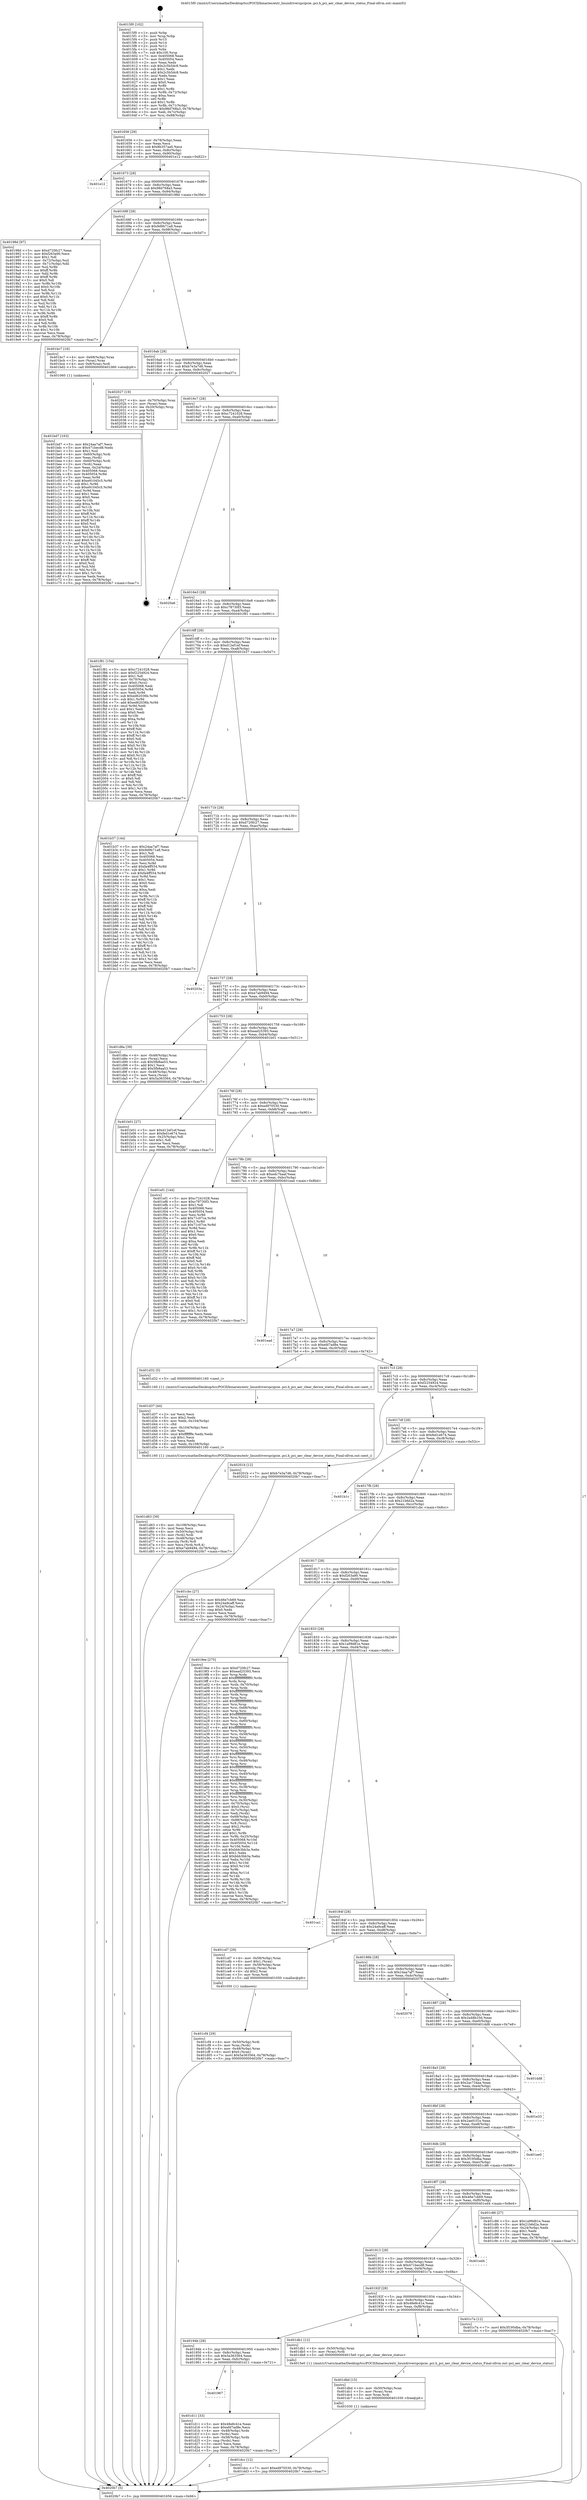 digraph "0x4015f0" {
  label = "0x4015f0 (/mnt/c/Users/mathe/Desktop/tcc/POCII/binaries/extr_linuxdriverspcipcie..pci.h_pci_aer_clear_device_status_Final-ollvm.out::main(0))"
  labelloc = "t"
  node[shape=record]

  Entry [label="",width=0.3,height=0.3,shape=circle,fillcolor=black,style=filled]
  "0x401656" [label="{
     0x401656 [29]\l
     | [instrs]\l
     &nbsp;&nbsp;0x401656 \<+3\>: mov -0x78(%rbp),%eax\l
     &nbsp;&nbsp;0x401659 \<+2\>: mov %eax,%ecx\l
     &nbsp;&nbsp;0x40165b \<+6\>: sub $0x8b357aa0,%ecx\l
     &nbsp;&nbsp;0x401661 \<+6\>: mov %eax,-0x8c(%rbp)\l
     &nbsp;&nbsp;0x401667 \<+6\>: mov %ecx,-0x90(%rbp)\l
     &nbsp;&nbsp;0x40166d \<+6\>: je 0000000000401e12 \<main+0x822\>\l
  }"]
  "0x401e12" [label="{
     0x401e12\l
  }", style=dashed]
  "0x401673" [label="{
     0x401673 [28]\l
     | [instrs]\l
     &nbsp;&nbsp;0x401673 \<+5\>: jmp 0000000000401678 \<main+0x88\>\l
     &nbsp;&nbsp;0x401678 \<+6\>: mov -0x8c(%rbp),%eax\l
     &nbsp;&nbsp;0x40167e \<+5\>: sub $0x98d768a3,%eax\l
     &nbsp;&nbsp;0x401683 \<+6\>: mov %eax,-0x94(%rbp)\l
     &nbsp;&nbsp;0x401689 \<+6\>: je 000000000040198d \<main+0x39d\>\l
  }"]
  Exit [label="",width=0.3,height=0.3,shape=circle,fillcolor=black,style=filled,peripheries=2]
  "0x40198d" [label="{
     0x40198d [97]\l
     | [instrs]\l
     &nbsp;&nbsp;0x40198d \<+5\>: mov $0xd720fc27,%eax\l
     &nbsp;&nbsp;0x401992 \<+5\>: mov $0xf263a90,%ecx\l
     &nbsp;&nbsp;0x401997 \<+2\>: mov $0x1,%dl\l
     &nbsp;&nbsp;0x401999 \<+4\>: mov -0x72(%rbp),%sil\l
     &nbsp;&nbsp;0x40199d \<+4\>: mov -0x71(%rbp),%dil\l
     &nbsp;&nbsp;0x4019a1 \<+3\>: mov %sil,%r8b\l
     &nbsp;&nbsp;0x4019a4 \<+4\>: xor $0xff,%r8b\l
     &nbsp;&nbsp;0x4019a8 \<+3\>: mov %dil,%r9b\l
     &nbsp;&nbsp;0x4019ab \<+4\>: xor $0xff,%r9b\l
     &nbsp;&nbsp;0x4019af \<+3\>: xor $0x0,%dl\l
     &nbsp;&nbsp;0x4019b2 \<+3\>: mov %r8b,%r10b\l
     &nbsp;&nbsp;0x4019b5 \<+4\>: and $0x0,%r10b\l
     &nbsp;&nbsp;0x4019b9 \<+3\>: and %dl,%sil\l
     &nbsp;&nbsp;0x4019bc \<+3\>: mov %r9b,%r11b\l
     &nbsp;&nbsp;0x4019bf \<+4\>: and $0x0,%r11b\l
     &nbsp;&nbsp;0x4019c3 \<+3\>: and %dl,%dil\l
     &nbsp;&nbsp;0x4019c6 \<+3\>: or %sil,%r10b\l
     &nbsp;&nbsp;0x4019c9 \<+3\>: or %dil,%r11b\l
     &nbsp;&nbsp;0x4019cc \<+3\>: xor %r11b,%r10b\l
     &nbsp;&nbsp;0x4019cf \<+3\>: or %r9b,%r8b\l
     &nbsp;&nbsp;0x4019d2 \<+4\>: xor $0xff,%r8b\l
     &nbsp;&nbsp;0x4019d6 \<+3\>: or $0x0,%dl\l
     &nbsp;&nbsp;0x4019d9 \<+3\>: and %dl,%r8b\l
     &nbsp;&nbsp;0x4019dc \<+3\>: or %r8b,%r10b\l
     &nbsp;&nbsp;0x4019df \<+4\>: test $0x1,%r10b\l
     &nbsp;&nbsp;0x4019e3 \<+3\>: cmovne %ecx,%eax\l
     &nbsp;&nbsp;0x4019e6 \<+3\>: mov %eax,-0x78(%rbp)\l
     &nbsp;&nbsp;0x4019e9 \<+5\>: jmp 00000000004020b7 \<main+0xac7\>\l
  }"]
  "0x40168f" [label="{
     0x40168f [28]\l
     | [instrs]\l
     &nbsp;&nbsp;0x40168f \<+5\>: jmp 0000000000401694 \<main+0xa4\>\l
     &nbsp;&nbsp;0x401694 \<+6\>: mov -0x8c(%rbp),%eax\l
     &nbsp;&nbsp;0x40169a \<+5\>: sub $0x9d9b71a8,%eax\l
     &nbsp;&nbsp;0x40169f \<+6\>: mov %eax,-0x98(%rbp)\l
     &nbsp;&nbsp;0x4016a5 \<+6\>: je 0000000000401bc7 \<main+0x5d7\>\l
  }"]
  "0x4020b7" [label="{
     0x4020b7 [5]\l
     | [instrs]\l
     &nbsp;&nbsp;0x4020b7 \<+5\>: jmp 0000000000401656 \<main+0x66\>\l
  }"]
  "0x4015f0" [label="{
     0x4015f0 [102]\l
     | [instrs]\l
     &nbsp;&nbsp;0x4015f0 \<+1\>: push %rbp\l
     &nbsp;&nbsp;0x4015f1 \<+3\>: mov %rsp,%rbp\l
     &nbsp;&nbsp;0x4015f4 \<+2\>: push %r15\l
     &nbsp;&nbsp;0x4015f6 \<+2\>: push %r14\l
     &nbsp;&nbsp;0x4015f8 \<+2\>: push %r12\l
     &nbsp;&nbsp;0x4015fa \<+1\>: push %rbx\l
     &nbsp;&nbsp;0x4015fb \<+7\>: sub $0x100,%rsp\l
     &nbsp;&nbsp;0x401602 \<+7\>: mov 0x405068,%eax\l
     &nbsp;&nbsp;0x401609 \<+7\>: mov 0x405054,%ecx\l
     &nbsp;&nbsp;0x401610 \<+2\>: mov %eax,%edx\l
     &nbsp;&nbsp;0x401612 \<+6\>: sub $0x2c5b5dc8,%edx\l
     &nbsp;&nbsp;0x401618 \<+3\>: sub $0x1,%edx\l
     &nbsp;&nbsp;0x40161b \<+6\>: add $0x2c5b5dc8,%edx\l
     &nbsp;&nbsp;0x401621 \<+3\>: imul %edx,%eax\l
     &nbsp;&nbsp;0x401624 \<+3\>: and $0x1,%eax\l
     &nbsp;&nbsp;0x401627 \<+3\>: cmp $0x0,%eax\l
     &nbsp;&nbsp;0x40162a \<+4\>: sete %r8b\l
     &nbsp;&nbsp;0x40162e \<+4\>: and $0x1,%r8b\l
     &nbsp;&nbsp;0x401632 \<+4\>: mov %r8b,-0x72(%rbp)\l
     &nbsp;&nbsp;0x401636 \<+3\>: cmp $0xa,%ecx\l
     &nbsp;&nbsp;0x401639 \<+4\>: setl %r8b\l
     &nbsp;&nbsp;0x40163d \<+4\>: and $0x1,%r8b\l
     &nbsp;&nbsp;0x401641 \<+4\>: mov %r8b,-0x71(%rbp)\l
     &nbsp;&nbsp;0x401645 \<+7\>: movl $0x98d768a3,-0x78(%rbp)\l
     &nbsp;&nbsp;0x40164c \<+3\>: mov %edi,-0x7c(%rbp)\l
     &nbsp;&nbsp;0x40164f \<+7\>: mov %rsi,-0x88(%rbp)\l
  }"]
  "0x401dcc" [label="{
     0x401dcc [12]\l
     | [instrs]\l
     &nbsp;&nbsp;0x401dcc \<+7\>: movl $0xed970530,-0x78(%rbp)\l
     &nbsp;&nbsp;0x401dd3 \<+5\>: jmp 00000000004020b7 \<main+0xac7\>\l
  }"]
  "0x401bc7" [label="{
     0x401bc7 [16]\l
     | [instrs]\l
     &nbsp;&nbsp;0x401bc7 \<+4\>: mov -0x68(%rbp),%rax\l
     &nbsp;&nbsp;0x401bcb \<+3\>: mov (%rax),%rax\l
     &nbsp;&nbsp;0x401bce \<+4\>: mov 0x8(%rax),%rdi\l
     &nbsp;&nbsp;0x401bd2 \<+5\>: call 0000000000401060 \<atoi@plt\>\l
     | [calls]\l
     &nbsp;&nbsp;0x401060 \{1\} (unknown)\l
  }"]
  "0x4016ab" [label="{
     0x4016ab [28]\l
     | [instrs]\l
     &nbsp;&nbsp;0x4016ab \<+5\>: jmp 00000000004016b0 \<main+0xc0\>\l
     &nbsp;&nbsp;0x4016b0 \<+6\>: mov -0x8c(%rbp),%eax\l
     &nbsp;&nbsp;0x4016b6 \<+5\>: sub $0xb7e3a7d6,%eax\l
     &nbsp;&nbsp;0x4016bb \<+6\>: mov %eax,-0x9c(%rbp)\l
     &nbsp;&nbsp;0x4016c1 \<+6\>: je 0000000000402027 \<main+0xa37\>\l
  }"]
  "0x401dbd" [label="{
     0x401dbd [15]\l
     | [instrs]\l
     &nbsp;&nbsp;0x401dbd \<+4\>: mov -0x50(%rbp),%rax\l
     &nbsp;&nbsp;0x401dc1 \<+3\>: mov (%rax),%rax\l
     &nbsp;&nbsp;0x401dc4 \<+3\>: mov %rax,%rdi\l
     &nbsp;&nbsp;0x401dc7 \<+5\>: call 0000000000401030 \<free@plt\>\l
     | [calls]\l
     &nbsp;&nbsp;0x401030 \{1\} (unknown)\l
  }"]
  "0x402027" [label="{
     0x402027 [19]\l
     | [instrs]\l
     &nbsp;&nbsp;0x402027 \<+4\>: mov -0x70(%rbp),%rax\l
     &nbsp;&nbsp;0x40202b \<+2\>: mov (%rax),%eax\l
     &nbsp;&nbsp;0x40202d \<+4\>: lea -0x20(%rbp),%rsp\l
     &nbsp;&nbsp;0x402031 \<+1\>: pop %rbx\l
     &nbsp;&nbsp;0x402032 \<+2\>: pop %r12\l
     &nbsp;&nbsp;0x402034 \<+2\>: pop %r14\l
     &nbsp;&nbsp;0x402036 \<+2\>: pop %r15\l
     &nbsp;&nbsp;0x402038 \<+1\>: pop %rbp\l
     &nbsp;&nbsp;0x402039 \<+1\>: ret\l
  }"]
  "0x4016c7" [label="{
     0x4016c7 [28]\l
     | [instrs]\l
     &nbsp;&nbsp;0x4016c7 \<+5\>: jmp 00000000004016cc \<main+0xdc\>\l
     &nbsp;&nbsp;0x4016cc \<+6\>: mov -0x8c(%rbp),%eax\l
     &nbsp;&nbsp;0x4016d2 \<+5\>: sub $0xc7241028,%eax\l
     &nbsp;&nbsp;0x4016d7 \<+6\>: mov %eax,-0xa0(%rbp)\l
     &nbsp;&nbsp;0x4016dd \<+6\>: je 00000000004020a6 \<main+0xab6\>\l
  }"]
  "0x401d63" [label="{
     0x401d63 [39]\l
     | [instrs]\l
     &nbsp;&nbsp;0x401d63 \<+6\>: mov -0x108(%rbp),%ecx\l
     &nbsp;&nbsp;0x401d69 \<+3\>: imul %eax,%ecx\l
     &nbsp;&nbsp;0x401d6c \<+4\>: mov -0x50(%rbp),%rdi\l
     &nbsp;&nbsp;0x401d70 \<+3\>: mov (%rdi),%rdi\l
     &nbsp;&nbsp;0x401d73 \<+4\>: mov -0x48(%rbp),%r8\l
     &nbsp;&nbsp;0x401d77 \<+3\>: movslq (%r8),%r8\l
     &nbsp;&nbsp;0x401d7a \<+4\>: mov %ecx,(%rdi,%r8,4)\l
     &nbsp;&nbsp;0x401d7e \<+7\>: movl $0xe7ab9494,-0x78(%rbp)\l
     &nbsp;&nbsp;0x401d85 \<+5\>: jmp 00000000004020b7 \<main+0xac7\>\l
  }"]
  "0x4020a6" [label="{
     0x4020a6\l
  }", style=dashed]
  "0x4016e3" [label="{
     0x4016e3 [28]\l
     | [instrs]\l
     &nbsp;&nbsp;0x4016e3 \<+5\>: jmp 00000000004016e8 \<main+0xf8\>\l
     &nbsp;&nbsp;0x4016e8 \<+6\>: mov -0x8c(%rbp),%eax\l
     &nbsp;&nbsp;0x4016ee \<+5\>: sub $0xc78730f3,%eax\l
     &nbsp;&nbsp;0x4016f3 \<+6\>: mov %eax,-0xa4(%rbp)\l
     &nbsp;&nbsp;0x4016f9 \<+6\>: je 0000000000401f81 \<main+0x991\>\l
  }"]
  "0x401d37" [label="{
     0x401d37 [44]\l
     | [instrs]\l
     &nbsp;&nbsp;0x401d37 \<+2\>: xor %ecx,%ecx\l
     &nbsp;&nbsp;0x401d39 \<+5\>: mov $0x2,%edx\l
     &nbsp;&nbsp;0x401d3e \<+6\>: mov %edx,-0x104(%rbp)\l
     &nbsp;&nbsp;0x401d44 \<+1\>: cltd\l
     &nbsp;&nbsp;0x401d45 \<+6\>: mov -0x104(%rbp),%esi\l
     &nbsp;&nbsp;0x401d4b \<+2\>: idiv %esi\l
     &nbsp;&nbsp;0x401d4d \<+6\>: imul $0xfffffffe,%edx,%edx\l
     &nbsp;&nbsp;0x401d53 \<+3\>: sub $0x1,%ecx\l
     &nbsp;&nbsp;0x401d56 \<+2\>: sub %ecx,%edx\l
     &nbsp;&nbsp;0x401d58 \<+6\>: mov %edx,-0x108(%rbp)\l
     &nbsp;&nbsp;0x401d5e \<+5\>: call 0000000000401160 \<next_i\>\l
     | [calls]\l
     &nbsp;&nbsp;0x401160 \{1\} (/mnt/c/Users/mathe/Desktop/tcc/POCII/binaries/extr_linuxdriverspcipcie..pci.h_pci_aer_clear_device_status_Final-ollvm.out::next_i)\l
  }"]
  "0x401f81" [label="{
     0x401f81 [154]\l
     | [instrs]\l
     &nbsp;&nbsp;0x401f81 \<+5\>: mov $0xc7241028,%eax\l
     &nbsp;&nbsp;0x401f86 \<+5\>: mov $0xf2254924,%ecx\l
     &nbsp;&nbsp;0x401f8b \<+2\>: mov $0x1,%dl\l
     &nbsp;&nbsp;0x401f8d \<+4\>: mov -0x70(%rbp),%rsi\l
     &nbsp;&nbsp;0x401f91 \<+6\>: movl $0x0,(%rsi)\l
     &nbsp;&nbsp;0x401f97 \<+7\>: mov 0x405068,%edi\l
     &nbsp;&nbsp;0x401f9e \<+8\>: mov 0x405054,%r8d\l
     &nbsp;&nbsp;0x401fa6 \<+3\>: mov %edi,%r9d\l
     &nbsp;&nbsp;0x401fa9 \<+7\>: sub $0xed62036b,%r9d\l
     &nbsp;&nbsp;0x401fb0 \<+4\>: sub $0x1,%r9d\l
     &nbsp;&nbsp;0x401fb4 \<+7\>: add $0xed62036b,%r9d\l
     &nbsp;&nbsp;0x401fbb \<+4\>: imul %r9d,%edi\l
     &nbsp;&nbsp;0x401fbf \<+3\>: and $0x1,%edi\l
     &nbsp;&nbsp;0x401fc2 \<+3\>: cmp $0x0,%edi\l
     &nbsp;&nbsp;0x401fc5 \<+4\>: sete %r10b\l
     &nbsp;&nbsp;0x401fc9 \<+4\>: cmp $0xa,%r8d\l
     &nbsp;&nbsp;0x401fcd \<+4\>: setl %r11b\l
     &nbsp;&nbsp;0x401fd1 \<+3\>: mov %r10b,%bl\l
     &nbsp;&nbsp;0x401fd4 \<+3\>: xor $0xff,%bl\l
     &nbsp;&nbsp;0x401fd7 \<+3\>: mov %r11b,%r14b\l
     &nbsp;&nbsp;0x401fda \<+4\>: xor $0xff,%r14b\l
     &nbsp;&nbsp;0x401fde \<+3\>: xor $0x0,%dl\l
     &nbsp;&nbsp;0x401fe1 \<+3\>: mov %bl,%r15b\l
     &nbsp;&nbsp;0x401fe4 \<+4\>: and $0x0,%r15b\l
     &nbsp;&nbsp;0x401fe8 \<+3\>: and %dl,%r10b\l
     &nbsp;&nbsp;0x401feb \<+3\>: mov %r14b,%r12b\l
     &nbsp;&nbsp;0x401fee \<+4\>: and $0x0,%r12b\l
     &nbsp;&nbsp;0x401ff2 \<+3\>: and %dl,%r11b\l
     &nbsp;&nbsp;0x401ff5 \<+3\>: or %r10b,%r15b\l
     &nbsp;&nbsp;0x401ff8 \<+3\>: or %r11b,%r12b\l
     &nbsp;&nbsp;0x401ffb \<+3\>: xor %r12b,%r15b\l
     &nbsp;&nbsp;0x401ffe \<+3\>: or %r14b,%bl\l
     &nbsp;&nbsp;0x402001 \<+3\>: xor $0xff,%bl\l
     &nbsp;&nbsp;0x402004 \<+3\>: or $0x0,%dl\l
     &nbsp;&nbsp;0x402007 \<+2\>: and %dl,%bl\l
     &nbsp;&nbsp;0x402009 \<+3\>: or %bl,%r15b\l
     &nbsp;&nbsp;0x40200c \<+4\>: test $0x1,%r15b\l
     &nbsp;&nbsp;0x402010 \<+3\>: cmovne %ecx,%eax\l
     &nbsp;&nbsp;0x402013 \<+3\>: mov %eax,-0x78(%rbp)\l
     &nbsp;&nbsp;0x402016 \<+5\>: jmp 00000000004020b7 \<main+0xac7\>\l
  }"]
  "0x4016ff" [label="{
     0x4016ff [28]\l
     | [instrs]\l
     &nbsp;&nbsp;0x4016ff \<+5\>: jmp 0000000000401704 \<main+0x114\>\l
     &nbsp;&nbsp;0x401704 \<+6\>: mov -0x8c(%rbp),%eax\l
     &nbsp;&nbsp;0x40170a \<+5\>: sub $0xd12ef1ef,%eax\l
     &nbsp;&nbsp;0x40170f \<+6\>: mov %eax,-0xa8(%rbp)\l
     &nbsp;&nbsp;0x401715 \<+6\>: je 0000000000401b37 \<main+0x547\>\l
  }"]
  "0x401967" [label="{
     0x401967\l
  }", style=dashed]
  "0x401b37" [label="{
     0x401b37 [144]\l
     | [instrs]\l
     &nbsp;&nbsp;0x401b37 \<+5\>: mov $0x24aa7af7,%eax\l
     &nbsp;&nbsp;0x401b3c \<+5\>: mov $0x9d9b71a8,%ecx\l
     &nbsp;&nbsp;0x401b41 \<+2\>: mov $0x1,%dl\l
     &nbsp;&nbsp;0x401b43 \<+7\>: mov 0x405068,%esi\l
     &nbsp;&nbsp;0x401b4a \<+7\>: mov 0x405054,%edi\l
     &nbsp;&nbsp;0x401b51 \<+3\>: mov %esi,%r8d\l
     &nbsp;&nbsp;0x401b54 \<+7\>: add $0xfa4ff554,%r8d\l
     &nbsp;&nbsp;0x401b5b \<+4\>: sub $0x1,%r8d\l
     &nbsp;&nbsp;0x401b5f \<+7\>: sub $0xfa4ff554,%r8d\l
     &nbsp;&nbsp;0x401b66 \<+4\>: imul %r8d,%esi\l
     &nbsp;&nbsp;0x401b6a \<+3\>: and $0x1,%esi\l
     &nbsp;&nbsp;0x401b6d \<+3\>: cmp $0x0,%esi\l
     &nbsp;&nbsp;0x401b70 \<+4\>: sete %r9b\l
     &nbsp;&nbsp;0x401b74 \<+3\>: cmp $0xa,%edi\l
     &nbsp;&nbsp;0x401b77 \<+4\>: setl %r10b\l
     &nbsp;&nbsp;0x401b7b \<+3\>: mov %r9b,%r11b\l
     &nbsp;&nbsp;0x401b7e \<+4\>: xor $0xff,%r11b\l
     &nbsp;&nbsp;0x401b82 \<+3\>: mov %r10b,%bl\l
     &nbsp;&nbsp;0x401b85 \<+3\>: xor $0xff,%bl\l
     &nbsp;&nbsp;0x401b88 \<+3\>: xor $0x0,%dl\l
     &nbsp;&nbsp;0x401b8b \<+3\>: mov %r11b,%r14b\l
     &nbsp;&nbsp;0x401b8e \<+4\>: and $0x0,%r14b\l
     &nbsp;&nbsp;0x401b92 \<+3\>: and %dl,%r9b\l
     &nbsp;&nbsp;0x401b95 \<+3\>: mov %bl,%r15b\l
     &nbsp;&nbsp;0x401b98 \<+4\>: and $0x0,%r15b\l
     &nbsp;&nbsp;0x401b9c \<+3\>: and %dl,%r10b\l
     &nbsp;&nbsp;0x401b9f \<+3\>: or %r9b,%r14b\l
     &nbsp;&nbsp;0x401ba2 \<+3\>: or %r10b,%r15b\l
     &nbsp;&nbsp;0x401ba5 \<+3\>: xor %r15b,%r14b\l
     &nbsp;&nbsp;0x401ba8 \<+3\>: or %bl,%r11b\l
     &nbsp;&nbsp;0x401bab \<+4\>: xor $0xff,%r11b\l
     &nbsp;&nbsp;0x401baf \<+3\>: or $0x0,%dl\l
     &nbsp;&nbsp;0x401bb2 \<+3\>: and %dl,%r11b\l
     &nbsp;&nbsp;0x401bb5 \<+3\>: or %r11b,%r14b\l
     &nbsp;&nbsp;0x401bb8 \<+4\>: test $0x1,%r14b\l
     &nbsp;&nbsp;0x401bbc \<+3\>: cmovne %ecx,%eax\l
     &nbsp;&nbsp;0x401bbf \<+3\>: mov %eax,-0x78(%rbp)\l
     &nbsp;&nbsp;0x401bc2 \<+5\>: jmp 00000000004020b7 \<main+0xac7\>\l
  }"]
  "0x40171b" [label="{
     0x40171b [28]\l
     | [instrs]\l
     &nbsp;&nbsp;0x40171b \<+5\>: jmp 0000000000401720 \<main+0x130\>\l
     &nbsp;&nbsp;0x401720 \<+6\>: mov -0x8c(%rbp),%eax\l
     &nbsp;&nbsp;0x401726 \<+5\>: sub $0xd720fc27,%eax\l
     &nbsp;&nbsp;0x40172b \<+6\>: mov %eax,-0xac(%rbp)\l
     &nbsp;&nbsp;0x401731 \<+6\>: je 000000000040203a \<main+0xa4a\>\l
  }"]
  "0x401d11" [label="{
     0x401d11 [33]\l
     | [instrs]\l
     &nbsp;&nbsp;0x401d11 \<+5\>: mov $0x48e8c41e,%eax\l
     &nbsp;&nbsp;0x401d16 \<+5\>: mov $0xefd7ad8e,%ecx\l
     &nbsp;&nbsp;0x401d1b \<+4\>: mov -0x48(%rbp),%rdx\l
     &nbsp;&nbsp;0x401d1f \<+2\>: mov (%rdx),%esi\l
     &nbsp;&nbsp;0x401d21 \<+4\>: mov -0x58(%rbp),%rdx\l
     &nbsp;&nbsp;0x401d25 \<+2\>: cmp (%rdx),%esi\l
     &nbsp;&nbsp;0x401d27 \<+3\>: cmovl %ecx,%eax\l
     &nbsp;&nbsp;0x401d2a \<+3\>: mov %eax,-0x78(%rbp)\l
     &nbsp;&nbsp;0x401d2d \<+5\>: jmp 00000000004020b7 \<main+0xac7\>\l
  }"]
  "0x40203a" [label="{
     0x40203a\l
  }", style=dashed]
  "0x401737" [label="{
     0x401737 [28]\l
     | [instrs]\l
     &nbsp;&nbsp;0x401737 \<+5\>: jmp 000000000040173c \<main+0x14c\>\l
     &nbsp;&nbsp;0x40173c \<+6\>: mov -0x8c(%rbp),%eax\l
     &nbsp;&nbsp;0x401742 \<+5\>: sub $0xe7ab9494,%eax\l
     &nbsp;&nbsp;0x401747 \<+6\>: mov %eax,-0xb0(%rbp)\l
     &nbsp;&nbsp;0x40174d \<+6\>: je 0000000000401d8a \<main+0x79a\>\l
  }"]
  "0x40194b" [label="{
     0x40194b [28]\l
     | [instrs]\l
     &nbsp;&nbsp;0x40194b \<+5\>: jmp 0000000000401950 \<main+0x360\>\l
     &nbsp;&nbsp;0x401950 \<+6\>: mov -0x8c(%rbp),%eax\l
     &nbsp;&nbsp;0x401956 \<+5\>: sub $0x5a363564,%eax\l
     &nbsp;&nbsp;0x40195b \<+6\>: mov %eax,-0xfc(%rbp)\l
     &nbsp;&nbsp;0x401961 \<+6\>: je 0000000000401d11 \<main+0x721\>\l
  }"]
  "0x401d8a" [label="{
     0x401d8a [39]\l
     | [instrs]\l
     &nbsp;&nbsp;0x401d8a \<+4\>: mov -0x48(%rbp),%rax\l
     &nbsp;&nbsp;0x401d8e \<+2\>: mov (%rax),%ecx\l
     &nbsp;&nbsp;0x401d90 \<+6\>: sub $0x5fb8aa53,%ecx\l
     &nbsp;&nbsp;0x401d96 \<+3\>: add $0x1,%ecx\l
     &nbsp;&nbsp;0x401d99 \<+6\>: add $0x5fb8aa53,%ecx\l
     &nbsp;&nbsp;0x401d9f \<+4\>: mov -0x48(%rbp),%rax\l
     &nbsp;&nbsp;0x401da3 \<+2\>: mov %ecx,(%rax)\l
     &nbsp;&nbsp;0x401da5 \<+7\>: movl $0x5a363564,-0x78(%rbp)\l
     &nbsp;&nbsp;0x401dac \<+5\>: jmp 00000000004020b7 \<main+0xac7\>\l
  }"]
  "0x401753" [label="{
     0x401753 [28]\l
     | [instrs]\l
     &nbsp;&nbsp;0x401753 \<+5\>: jmp 0000000000401758 \<main+0x168\>\l
     &nbsp;&nbsp;0x401758 \<+6\>: mov -0x8c(%rbp),%eax\l
     &nbsp;&nbsp;0x40175e \<+5\>: sub $0xead25393,%eax\l
     &nbsp;&nbsp;0x401763 \<+6\>: mov %eax,-0xb4(%rbp)\l
     &nbsp;&nbsp;0x401769 \<+6\>: je 0000000000401b01 \<main+0x511\>\l
  }"]
  "0x401db1" [label="{
     0x401db1 [12]\l
     | [instrs]\l
     &nbsp;&nbsp;0x401db1 \<+4\>: mov -0x50(%rbp),%rax\l
     &nbsp;&nbsp;0x401db5 \<+3\>: mov (%rax),%rdi\l
     &nbsp;&nbsp;0x401db8 \<+5\>: call 00000000004015e0 \<pci_aer_clear_device_status\>\l
     | [calls]\l
     &nbsp;&nbsp;0x4015e0 \{1\} (/mnt/c/Users/mathe/Desktop/tcc/POCII/binaries/extr_linuxdriverspcipcie..pci.h_pci_aer_clear_device_status_Final-ollvm.out::pci_aer_clear_device_status)\l
  }"]
  "0x401b01" [label="{
     0x401b01 [27]\l
     | [instrs]\l
     &nbsp;&nbsp;0x401b01 \<+5\>: mov $0xd12ef1ef,%eax\l
     &nbsp;&nbsp;0x401b06 \<+5\>: mov $0xfed1e674,%ecx\l
     &nbsp;&nbsp;0x401b0b \<+3\>: mov -0x25(%rbp),%dl\l
     &nbsp;&nbsp;0x401b0e \<+3\>: test $0x1,%dl\l
     &nbsp;&nbsp;0x401b11 \<+3\>: cmovne %ecx,%eax\l
     &nbsp;&nbsp;0x401b14 \<+3\>: mov %eax,-0x78(%rbp)\l
     &nbsp;&nbsp;0x401b17 \<+5\>: jmp 00000000004020b7 \<main+0xac7\>\l
  }"]
  "0x40176f" [label="{
     0x40176f [28]\l
     | [instrs]\l
     &nbsp;&nbsp;0x40176f \<+5\>: jmp 0000000000401774 \<main+0x184\>\l
     &nbsp;&nbsp;0x401774 \<+6\>: mov -0x8c(%rbp),%eax\l
     &nbsp;&nbsp;0x40177a \<+5\>: sub $0xed970530,%eax\l
     &nbsp;&nbsp;0x40177f \<+6\>: mov %eax,-0xb8(%rbp)\l
     &nbsp;&nbsp;0x401785 \<+6\>: je 0000000000401ef1 \<main+0x901\>\l
  }"]
  "0x401cf4" [label="{
     0x401cf4 [29]\l
     | [instrs]\l
     &nbsp;&nbsp;0x401cf4 \<+4\>: mov -0x50(%rbp),%rdi\l
     &nbsp;&nbsp;0x401cf8 \<+3\>: mov %rax,(%rdi)\l
     &nbsp;&nbsp;0x401cfb \<+4\>: mov -0x48(%rbp),%rax\l
     &nbsp;&nbsp;0x401cff \<+6\>: movl $0x0,(%rax)\l
     &nbsp;&nbsp;0x401d05 \<+7\>: movl $0x5a363564,-0x78(%rbp)\l
     &nbsp;&nbsp;0x401d0c \<+5\>: jmp 00000000004020b7 \<main+0xac7\>\l
  }"]
  "0x401ef1" [label="{
     0x401ef1 [144]\l
     | [instrs]\l
     &nbsp;&nbsp;0x401ef1 \<+5\>: mov $0xc7241028,%eax\l
     &nbsp;&nbsp;0x401ef6 \<+5\>: mov $0xc78730f3,%ecx\l
     &nbsp;&nbsp;0x401efb \<+2\>: mov $0x1,%dl\l
     &nbsp;&nbsp;0x401efd \<+7\>: mov 0x405068,%esi\l
     &nbsp;&nbsp;0x401f04 \<+7\>: mov 0x405054,%edi\l
     &nbsp;&nbsp;0x401f0b \<+3\>: mov %esi,%r8d\l
     &nbsp;&nbsp;0x401f0e \<+7\>: add $0x71c07ce,%r8d\l
     &nbsp;&nbsp;0x401f15 \<+4\>: sub $0x1,%r8d\l
     &nbsp;&nbsp;0x401f19 \<+7\>: sub $0x71c07ce,%r8d\l
     &nbsp;&nbsp;0x401f20 \<+4\>: imul %r8d,%esi\l
     &nbsp;&nbsp;0x401f24 \<+3\>: and $0x1,%esi\l
     &nbsp;&nbsp;0x401f27 \<+3\>: cmp $0x0,%esi\l
     &nbsp;&nbsp;0x401f2a \<+4\>: sete %r9b\l
     &nbsp;&nbsp;0x401f2e \<+3\>: cmp $0xa,%edi\l
     &nbsp;&nbsp;0x401f31 \<+4\>: setl %r10b\l
     &nbsp;&nbsp;0x401f35 \<+3\>: mov %r9b,%r11b\l
     &nbsp;&nbsp;0x401f38 \<+4\>: xor $0xff,%r11b\l
     &nbsp;&nbsp;0x401f3c \<+3\>: mov %r10b,%bl\l
     &nbsp;&nbsp;0x401f3f \<+3\>: xor $0xff,%bl\l
     &nbsp;&nbsp;0x401f42 \<+3\>: xor $0x0,%dl\l
     &nbsp;&nbsp;0x401f45 \<+3\>: mov %r11b,%r14b\l
     &nbsp;&nbsp;0x401f48 \<+4\>: and $0x0,%r14b\l
     &nbsp;&nbsp;0x401f4c \<+3\>: and %dl,%r9b\l
     &nbsp;&nbsp;0x401f4f \<+3\>: mov %bl,%r15b\l
     &nbsp;&nbsp;0x401f52 \<+4\>: and $0x0,%r15b\l
     &nbsp;&nbsp;0x401f56 \<+3\>: and %dl,%r10b\l
     &nbsp;&nbsp;0x401f59 \<+3\>: or %r9b,%r14b\l
     &nbsp;&nbsp;0x401f5c \<+3\>: or %r10b,%r15b\l
     &nbsp;&nbsp;0x401f5f \<+3\>: xor %r15b,%r14b\l
     &nbsp;&nbsp;0x401f62 \<+3\>: or %bl,%r11b\l
     &nbsp;&nbsp;0x401f65 \<+4\>: xor $0xff,%r11b\l
     &nbsp;&nbsp;0x401f69 \<+3\>: or $0x0,%dl\l
     &nbsp;&nbsp;0x401f6c \<+3\>: and %dl,%r11b\l
     &nbsp;&nbsp;0x401f6f \<+3\>: or %r11b,%r14b\l
     &nbsp;&nbsp;0x401f72 \<+4\>: test $0x1,%r14b\l
     &nbsp;&nbsp;0x401f76 \<+3\>: cmovne %ecx,%eax\l
     &nbsp;&nbsp;0x401f79 \<+3\>: mov %eax,-0x78(%rbp)\l
     &nbsp;&nbsp;0x401f7c \<+5\>: jmp 00000000004020b7 \<main+0xac7\>\l
  }"]
  "0x40178b" [label="{
     0x40178b [28]\l
     | [instrs]\l
     &nbsp;&nbsp;0x40178b \<+5\>: jmp 0000000000401790 \<main+0x1a0\>\l
     &nbsp;&nbsp;0x401790 \<+6\>: mov -0x8c(%rbp),%eax\l
     &nbsp;&nbsp;0x401796 \<+5\>: sub $0xedc7baaf,%eax\l
     &nbsp;&nbsp;0x40179b \<+6\>: mov %eax,-0xbc(%rbp)\l
     &nbsp;&nbsp;0x4017a1 \<+6\>: je 0000000000401ead \<main+0x8bd\>\l
  }"]
  "0x40192f" [label="{
     0x40192f [28]\l
     | [instrs]\l
     &nbsp;&nbsp;0x40192f \<+5\>: jmp 0000000000401934 \<main+0x344\>\l
     &nbsp;&nbsp;0x401934 \<+6\>: mov -0x8c(%rbp),%eax\l
     &nbsp;&nbsp;0x40193a \<+5\>: sub $0x48e8c41e,%eax\l
     &nbsp;&nbsp;0x40193f \<+6\>: mov %eax,-0xf8(%rbp)\l
     &nbsp;&nbsp;0x401945 \<+6\>: je 0000000000401db1 \<main+0x7c1\>\l
  }"]
  "0x401ead" [label="{
     0x401ead\l
  }", style=dashed]
  "0x4017a7" [label="{
     0x4017a7 [28]\l
     | [instrs]\l
     &nbsp;&nbsp;0x4017a7 \<+5\>: jmp 00000000004017ac \<main+0x1bc\>\l
     &nbsp;&nbsp;0x4017ac \<+6\>: mov -0x8c(%rbp),%eax\l
     &nbsp;&nbsp;0x4017b2 \<+5\>: sub $0xefd7ad8e,%eax\l
     &nbsp;&nbsp;0x4017b7 \<+6\>: mov %eax,-0xc0(%rbp)\l
     &nbsp;&nbsp;0x4017bd \<+6\>: je 0000000000401d32 \<main+0x742\>\l
  }"]
  "0x401c7a" [label="{
     0x401c7a [12]\l
     | [instrs]\l
     &nbsp;&nbsp;0x401c7a \<+7\>: movl $0x3f195dba,-0x78(%rbp)\l
     &nbsp;&nbsp;0x401c81 \<+5\>: jmp 00000000004020b7 \<main+0xac7\>\l
  }"]
  "0x401d32" [label="{
     0x401d32 [5]\l
     | [instrs]\l
     &nbsp;&nbsp;0x401d32 \<+5\>: call 0000000000401160 \<next_i\>\l
     | [calls]\l
     &nbsp;&nbsp;0x401160 \{1\} (/mnt/c/Users/mathe/Desktop/tcc/POCII/binaries/extr_linuxdriverspcipcie..pci.h_pci_aer_clear_device_status_Final-ollvm.out::next_i)\l
  }"]
  "0x4017c3" [label="{
     0x4017c3 [28]\l
     | [instrs]\l
     &nbsp;&nbsp;0x4017c3 \<+5\>: jmp 00000000004017c8 \<main+0x1d8\>\l
     &nbsp;&nbsp;0x4017c8 \<+6\>: mov -0x8c(%rbp),%eax\l
     &nbsp;&nbsp;0x4017ce \<+5\>: sub $0xf2254924,%eax\l
     &nbsp;&nbsp;0x4017d3 \<+6\>: mov %eax,-0xc4(%rbp)\l
     &nbsp;&nbsp;0x4017d9 \<+6\>: je 000000000040201b \<main+0xa2b\>\l
  }"]
  "0x401913" [label="{
     0x401913 [28]\l
     | [instrs]\l
     &nbsp;&nbsp;0x401913 \<+5\>: jmp 0000000000401918 \<main+0x328\>\l
     &nbsp;&nbsp;0x401918 \<+6\>: mov -0x8c(%rbp),%eax\l
     &nbsp;&nbsp;0x40191e \<+5\>: sub $0x471becd8,%eax\l
     &nbsp;&nbsp;0x401923 \<+6\>: mov %eax,-0xf4(%rbp)\l
     &nbsp;&nbsp;0x401929 \<+6\>: je 0000000000401c7a \<main+0x68a\>\l
  }"]
  "0x40201b" [label="{
     0x40201b [12]\l
     | [instrs]\l
     &nbsp;&nbsp;0x40201b \<+7\>: movl $0xb7e3a7d6,-0x78(%rbp)\l
     &nbsp;&nbsp;0x402022 \<+5\>: jmp 00000000004020b7 \<main+0xac7\>\l
  }"]
  "0x4017df" [label="{
     0x4017df [28]\l
     | [instrs]\l
     &nbsp;&nbsp;0x4017df \<+5\>: jmp 00000000004017e4 \<main+0x1f4\>\l
     &nbsp;&nbsp;0x4017e4 \<+6\>: mov -0x8c(%rbp),%eax\l
     &nbsp;&nbsp;0x4017ea \<+5\>: sub $0xfed1e674,%eax\l
     &nbsp;&nbsp;0x4017ef \<+6\>: mov %eax,-0xc8(%rbp)\l
     &nbsp;&nbsp;0x4017f5 \<+6\>: je 0000000000401b1c \<main+0x52c\>\l
  }"]
  "0x401ed4" [label="{
     0x401ed4\l
  }", style=dashed]
  "0x401b1c" [label="{
     0x401b1c\l
  }", style=dashed]
  "0x4017fb" [label="{
     0x4017fb [28]\l
     | [instrs]\l
     &nbsp;&nbsp;0x4017fb \<+5\>: jmp 0000000000401800 \<main+0x210\>\l
     &nbsp;&nbsp;0x401800 \<+6\>: mov -0x8c(%rbp),%eax\l
     &nbsp;&nbsp;0x401806 \<+5\>: sub $0x21b6d2a,%eax\l
     &nbsp;&nbsp;0x40180b \<+6\>: mov %eax,-0xcc(%rbp)\l
     &nbsp;&nbsp;0x401811 \<+6\>: je 0000000000401cbc \<main+0x6cc\>\l
  }"]
  "0x4018f7" [label="{
     0x4018f7 [28]\l
     | [instrs]\l
     &nbsp;&nbsp;0x4018f7 \<+5\>: jmp 00000000004018fc \<main+0x30c\>\l
     &nbsp;&nbsp;0x4018fc \<+6\>: mov -0x8c(%rbp),%eax\l
     &nbsp;&nbsp;0x401902 \<+5\>: sub $0x46e7cb69,%eax\l
     &nbsp;&nbsp;0x401907 \<+6\>: mov %eax,-0xf0(%rbp)\l
     &nbsp;&nbsp;0x40190d \<+6\>: je 0000000000401ed4 \<main+0x8e4\>\l
  }"]
  "0x401cbc" [label="{
     0x401cbc [27]\l
     | [instrs]\l
     &nbsp;&nbsp;0x401cbc \<+5\>: mov $0x46e7cb69,%eax\l
     &nbsp;&nbsp;0x401cc1 \<+5\>: mov $0x24a9caff,%ecx\l
     &nbsp;&nbsp;0x401cc6 \<+3\>: mov -0x24(%rbp),%edx\l
     &nbsp;&nbsp;0x401cc9 \<+3\>: cmp $0x0,%edx\l
     &nbsp;&nbsp;0x401ccc \<+3\>: cmove %ecx,%eax\l
     &nbsp;&nbsp;0x401ccf \<+3\>: mov %eax,-0x78(%rbp)\l
     &nbsp;&nbsp;0x401cd2 \<+5\>: jmp 00000000004020b7 \<main+0xac7\>\l
  }"]
  "0x401817" [label="{
     0x401817 [28]\l
     | [instrs]\l
     &nbsp;&nbsp;0x401817 \<+5\>: jmp 000000000040181c \<main+0x22c\>\l
     &nbsp;&nbsp;0x40181c \<+6\>: mov -0x8c(%rbp),%eax\l
     &nbsp;&nbsp;0x401822 \<+5\>: sub $0xf263a90,%eax\l
     &nbsp;&nbsp;0x401827 \<+6\>: mov %eax,-0xd0(%rbp)\l
     &nbsp;&nbsp;0x40182d \<+6\>: je 00000000004019ee \<main+0x3fe\>\l
  }"]
  "0x401c86" [label="{
     0x401c86 [27]\l
     | [instrs]\l
     &nbsp;&nbsp;0x401c86 \<+5\>: mov $0x1a99d81e,%eax\l
     &nbsp;&nbsp;0x401c8b \<+5\>: mov $0x21b6d2a,%ecx\l
     &nbsp;&nbsp;0x401c90 \<+3\>: mov -0x24(%rbp),%edx\l
     &nbsp;&nbsp;0x401c93 \<+3\>: cmp $0x1,%edx\l
     &nbsp;&nbsp;0x401c96 \<+3\>: cmovl %ecx,%eax\l
     &nbsp;&nbsp;0x401c99 \<+3\>: mov %eax,-0x78(%rbp)\l
     &nbsp;&nbsp;0x401c9c \<+5\>: jmp 00000000004020b7 \<main+0xac7\>\l
  }"]
  "0x4019ee" [label="{
     0x4019ee [275]\l
     | [instrs]\l
     &nbsp;&nbsp;0x4019ee \<+5\>: mov $0xd720fc27,%eax\l
     &nbsp;&nbsp;0x4019f3 \<+5\>: mov $0xead25393,%ecx\l
     &nbsp;&nbsp;0x4019f8 \<+3\>: mov %rsp,%rdx\l
     &nbsp;&nbsp;0x4019fb \<+4\>: add $0xfffffffffffffff0,%rdx\l
     &nbsp;&nbsp;0x4019ff \<+3\>: mov %rdx,%rsp\l
     &nbsp;&nbsp;0x401a02 \<+4\>: mov %rdx,-0x70(%rbp)\l
     &nbsp;&nbsp;0x401a06 \<+3\>: mov %rsp,%rdx\l
     &nbsp;&nbsp;0x401a09 \<+4\>: add $0xfffffffffffffff0,%rdx\l
     &nbsp;&nbsp;0x401a0d \<+3\>: mov %rdx,%rsp\l
     &nbsp;&nbsp;0x401a10 \<+3\>: mov %rsp,%rsi\l
     &nbsp;&nbsp;0x401a13 \<+4\>: add $0xfffffffffffffff0,%rsi\l
     &nbsp;&nbsp;0x401a17 \<+3\>: mov %rsi,%rsp\l
     &nbsp;&nbsp;0x401a1a \<+4\>: mov %rsi,-0x68(%rbp)\l
     &nbsp;&nbsp;0x401a1e \<+3\>: mov %rsp,%rsi\l
     &nbsp;&nbsp;0x401a21 \<+4\>: add $0xfffffffffffffff0,%rsi\l
     &nbsp;&nbsp;0x401a25 \<+3\>: mov %rsi,%rsp\l
     &nbsp;&nbsp;0x401a28 \<+4\>: mov %rsi,-0x60(%rbp)\l
     &nbsp;&nbsp;0x401a2c \<+3\>: mov %rsp,%rsi\l
     &nbsp;&nbsp;0x401a2f \<+4\>: add $0xfffffffffffffff0,%rsi\l
     &nbsp;&nbsp;0x401a33 \<+3\>: mov %rsi,%rsp\l
     &nbsp;&nbsp;0x401a36 \<+4\>: mov %rsi,-0x58(%rbp)\l
     &nbsp;&nbsp;0x401a3a \<+3\>: mov %rsp,%rsi\l
     &nbsp;&nbsp;0x401a3d \<+4\>: add $0xfffffffffffffff0,%rsi\l
     &nbsp;&nbsp;0x401a41 \<+3\>: mov %rsi,%rsp\l
     &nbsp;&nbsp;0x401a44 \<+4\>: mov %rsi,-0x50(%rbp)\l
     &nbsp;&nbsp;0x401a48 \<+3\>: mov %rsp,%rsi\l
     &nbsp;&nbsp;0x401a4b \<+4\>: add $0xfffffffffffffff0,%rsi\l
     &nbsp;&nbsp;0x401a4f \<+3\>: mov %rsi,%rsp\l
     &nbsp;&nbsp;0x401a52 \<+4\>: mov %rsi,-0x48(%rbp)\l
     &nbsp;&nbsp;0x401a56 \<+3\>: mov %rsp,%rsi\l
     &nbsp;&nbsp;0x401a59 \<+4\>: add $0xfffffffffffffff0,%rsi\l
     &nbsp;&nbsp;0x401a5d \<+3\>: mov %rsi,%rsp\l
     &nbsp;&nbsp;0x401a60 \<+4\>: mov %rsi,-0x40(%rbp)\l
     &nbsp;&nbsp;0x401a64 \<+3\>: mov %rsp,%rsi\l
     &nbsp;&nbsp;0x401a67 \<+4\>: add $0xfffffffffffffff0,%rsi\l
     &nbsp;&nbsp;0x401a6b \<+3\>: mov %rsi,%rsp\l
     &nbsp;&nbsp;0x401a6e \<+4\>: mov %rsi,-0x38(%rbp)\l
     &nbsp;&nbsp;0x401a72 \<+3\>: mov %rsp,%rsi\l
     &nbsp;&nbsp;0x401a75 \<+4\>: add $0xfffffffffffffff0,%rsi\l
     &nbsp;&nbsp;0x401a79 \<+3\>: mov %rsi,%rsp\l
     &nbsp;&nbsp;0x401a7c \<+4\>: mov %rsi,-0x30(%rbp)\l
     &nbsp;&nbsp;0x401a80 \<+4\>: mov -0x70(%rbp),%rsi\l
     &nbsp;&nbsp;0x401a84 \<+6\>: movl $0x0,(%rsi)\l
     &nbsp;&nbsp;0x401a8a \<+3\>: mov -0x7c(%rbp),%edi\l
     &nbsp;&nbsp;0x401a8d \<+2\>: mov %edi,(%rdx)\l
     &nbsp;&nbsp;0x401a8f \<+4\>: mov -0x68(%rbp),%rsi\l
     &nbsp;&nbsp;0x401a93 \<+7\>: mov -0x88(%rbp),%r8\l
     &nbsp;&nbsp;0x401a9a \<+3\>: mov %r8,(%rsi)\l
     &nbsp;&nbsp;0x401a9d \<+3\>: cmpl $0x2,(%rdx)\l
     &nbsp;&nbsp;0x401aa0 \<+4\>: setne %r9b\l
     &nbsp;&nbsp;0x401aa4 \<+4\>: and $0x1,%r9b\l
     &nbsp;&nbsp;0x401aa8 \<+4\>: mov %r9b,-0x25(%rbp)\l
     &nbsp;&nbsp;0x401aac \<+8\>: mov 0x405068,%r10d\l
     &nbsp;&nbsp;0x401ab4 \<+8\>: mov 0x405054,%r11d\l
     &nbsp;&nbsp;0x401abc \<+3\>: mov %r10d,%ebx\l
     &nbsp;&nbsp;0x401abf \<+6\>: sub $0xbbb3bb3a,%ebx\l
     &nbsp;&nbsp;0x401ac5 \<+3\>: sub $0x1,%ebx\l
     &nbsp;&nbsp;0x401ac8 \<+6\>: add $0xbbb3bb3a,%ebx\l
     &nbsp;&nbsp;0x401ace \<+4\>: imul %ebx,%r10d\l
     &nbsp;&nbsp;0x401ad2 \<+4\>: and $0x1,%r10d\l
     &nbsp;&nbsp;0x401ad6 \<+4\>: cmp $0x0,%r10d\l
     &nbsp;&nbsp;0x401ada \<+4\>: sete %r9b\l
     &nbsp;&nbsp;0x401ade \<+4\>: cmp $0xa,%r11d\l
     &nbsp;&nbsp;0x401ae2 \<+4\>: setl %r14b\l
     &nbsp;&nbsp;0x401ae6 \<+3\>: mov %r9b,%r15b\l
     &nbsp;&nbsp;0x401ae9 \<+3\>: and %r14b,%r15b\l
     &nbsp;&nbsp;0x401aec \<+3\>: xor %r14b,%r9b\l
     &nbsp;&nbsp;0x401aef \<+3\>: or %r9b,%r15b\l
     &nbsp;&nbsp;0x401af2 \<+4\>: test $0x1,%r15b\l
     &nbsp;&nbsp;0x401af6 \<+3\>: cmovne %ecx,%eax\l
     &nbsp;&nbsp;0x401af9 \<+3\>: mov %eax,-0x78(%rbp)\l
     &nbsp;&nbsp;0x401afc \<+5\>: jmp 00000000004020b7 \<main+0xac7\>\l
  }"]
  "0x401833" [label="{
     0x401833 [28]\l
     | [instrs]\l
     &nbsp;&nbsp;0x401833 \<+5\>: jmp 0000000000401838 \<main+0x248\>\l
     &nbsp;&nbsp;0x401838 \<+6\>: mov -0x8c(%rbp),%eax\l
     &nbsp;&nbsp;0x40183e \<+5\>: sub $0x1a99d81e,%eax\l
     &nbsp;&nbsp;0x401843 \<+6\>: mov %eax,-0xd4(%rbp)\l
     &nbsp;&nbsp;0x401849 \<+6\>: je 0000000000401ca1 \<main+0x6b1\>\l
  }"]
  "0x4018db" [label="{
     0x4018db [28]\l
     | [instrs]\l
     &nbsp;&nbsp;0x4018db \<+5\>: jmp 00000000004018e0 \<main+0x2f0\>\l
     &nbsp;&nbsp;0x4018e0 \<+6\>: mov -0x8c(%rbp),%eax\l
     &nbsp;&nbsp;0x4018e6 \<+5\>: sub $0x3f195dba,%eax\l
     &nbsp;&nbsp;0x4018eb \<+6\>: mov %eax,-0xec(%rbp)\l
     &nbsp;&nbsp;0x4018f1 \<+6\>: je 0000000000401c86 \<main+0x696\>\l
  }"]
  "0x401bd7" [label="{
     0x401bd7 [163]\l
     | [instrs]\l
     &nbsp;&nbsp;0x401bd7 \<+5\>: mov $0x24aa7af7,%ecx\l
     &nbsp;&nbsp;0x401bdc \<+5\>: mov $0x471becd8,%edx\l
     &nbsp;&nbsp;0x401be1 \<+3\>: mov $0x1,%sil\l
     &nbsp;&nbsp;0x401be4 \<+4\>: mov -0x60(%rbp),%rdi\l
     &nbsp;&nbsp;0x401be8 \<+2\>: mov %eax,(%rdi)\l
     &nbsp;&nbsp;0x401bea \<+4\>: mov -0x60(%rbp),%rdi\l
     &nbsp;&nbsp;0x401bee \<+2\>: mov (%rdi),%eax\l
     &nbsp;&nbsp;0x401bf0 \<+3\>: mov %eax,-0x24(%rbp)\l
     &nbsp;&nbsp;0x401bf3 \<+7\>: mov 0x405068,%eax\l
     &nbsp;&nbsp;0x401bfa \<+8\>: mov 0x405054,%r8d\l
     &nbsp;&nbsp;0x401c02 \<+3\>: mov %eax,%r9d\l
     &nbsp;&nbsp;0x401c05 \<+7\>: add $0xe91045c5,%r9d\l
     &nbsp;&nbsp;0x401c0c \<+4\>: sub $0x1,%r9d\l
     &nbsp;&nbsp;0x401c10 \<+7\>: sub $0xe91045c5,%r9d\l
     &nbsp;&nbsp;0x401c17 \<+4\>: imul %r9d,%eax\l
     &nbsp;&nbsp;0x401c1b \<+3\>: and $0x1,%eax\l
     &nbsp;&nbsp;0x401c1e \<+3\>: cmp $0x0,%eax\l
     &nbsp;&nbsp;0x401c21 \<+4\>: sete %r10b\l
     &nbsp;&nbsp;0x401c25 \<+4\>: cmp $0xa,%r8d\l
     &nbsp;&nbsp;0x401c29 \<+4\>: setl %r11b\l
     &nbsp;&nbsp;0x401c2d \<+3\>: mov %r10b,%bl\l
     &nbsp;&nbsp;0x401c30 \<+3\>: xor $0xff,%bl\l
     &nbsp;&nbsp;0x401c33 \<+3\>: mov %r11b,%r14b\l
     &nbsp;&nbsp;0x401c36 \<+4\>: xor $0xff,%r14b\l
     &nbsp;&nbsp;0x401c3a \<+4\>: xor $0x0,%sil\l
     &nbsp;&nbsp;0x401c3e \<+3\>: mov %bl,%r15b\l
     &nbsp;&nbsp;0x401c41 \<+4\>: and $0x0,%r15b\l
     &nbsp;&nbsp;0x401c45 \<+3\>: and %sil,%r10b\l
     &nbsp;&nbsp;0x401c48 \<+3\>: mov %r14b,%r12b\l
     &nbsp;&nbsp;0x401c4b \<+4\>: and $0x0,%r12b\l
     &nbsp;&nbsp;0x401c4f \<+3\>: and %sil,%r11b\l
     &nbsp;&nbsp;0x401c52 \<+3\>: or %r10b,%r15b\l
     &nbsp;&nbsp;0x401c55 \<+3\>: or %r11b,%r12b\l
     &nbsp;&nbsp;0x401c58 \<+3\>: xor %r12b,%r15b\l
     &nbsp;&nbsp;0x401c5b \<+3\>: or %r14b,%bl\l
     &nbsp;&nbsp;0x401c5e \<+3\>: xor $0xff,%bl\l
     &nbsp;&nbsp;0x401c61 \<+4\>: or $0x0,%sil\l
     &nbsp;&nbsp;0x401c65 \<+3\>: and %sil,%bl\l
     &nbsp;&nbsp;0x401c68 \<+3\>: or %bl,%r15b\l
     &nbsp;&nbsp;0x401c6b \<+4\>: test $0x1,%r15b\l
     &nbsp;&nbsp;0x401c6f \<+3\>: cmovne %edx,%ecx\l
     &nbsp;&nbsp;0x401c72 \<+3\>: mov %ecx,-0x78(%rbp)\l
     &nbsp;&nbsp;0x401c75 \<+5\>: jmp 00000000004020b7 \<main+0xac7\>\l
  }"]
  "0x401ee0" [label="{
     0x401ee0\l
  }", style=dashed]
  "0x401ca1" [label="{
     0x401ca1\l
  }", style=dashed]
  "0x40184f" [label="{
     0x40184f [28]\l
     | [instrs]\l
     &nbsp;&nbsp;0x40184f \<+5\>: jmp 0000000000401854 \<main+0x264\>\l
     &nbsp;&nbsp;0x401854 \<+6\>: mov -0x8c(%rbp),%eax\l
     &nbsp;&nbsp;0x40185a \<+5\>: sub $0x24a9caff,%eax\l
     &nbsp;&nbsp;0x40185f \<+6\>: mov %eax,-0xd8(%rbp)\l
     &nbsp;&nbsp;0x401865 \<+6\>: je 0000000000401cd7 \<main+0x6e7\>\l
  }"]
  "0x4018bf" [label="{
     0x4018bf [28]\l
     | [instrs]\l
     &nbsp;&nbsp;0x4018bf \<+5\>: jmp 00000000004018c4 \<main+0x2d4\>\l
     &nbsp;&nbsp;0x4018c4 \<+6\>: mov -0x8c(%rbp),%eax\l
     &nbsp;&nbsp;0x4018ca \<+5\>: sub $0x2ae01f1e,%eax\l
     &nbsp;&nbsp;0x4018cf \<+6\>: mov %eax,-0xe8(%rbp)\l
     &nbsp;&nbsp;0x4018d5 \<+6\>: je 0000000000401ee0 \<main+0x8f0\>\l
  }"]
  "0x401cd7" [label="{
     0x401cd7 [29]\l
     | [instrs]\l
     &nbsp;&nbsp;0x401cd7 \<+4\>: mov -0x58(%rbp),%rax\l
     &nbsp;&nbsp;0x401cdb \<+6\>: movl $0x1,(%rax)\l
     &nbsp;&nbsp;0x401ce1 \<+4\>: mov -0x58(%rbp),%rax\l
     &nbsp;&nbsp;0x401ce5 \<+3\>: movslq (%rax),%rax\l
     &nbsp;&nbsp;0x401ce8 \<+4\>: shl $0x2,%rax\l
     &nbsp;&nbsp;0x401cec \<+3\>: mov %rax,%rdi\l
     &nbsp;&nbsp;0x401cef \<+5\>: call 0000000000401050 \<malloc@plt\>\l
     | [calls]\l
     &nbsp;&nbsp;0x401050 \{1\} (unknown)\l
  }"]
  "0x40186b" [label="{
     0x40186b [28]\l
     | [instrs]\l
     &nbsp;&nbsp;0x40186b \<+5\>: jmp 0000000000401870 \<main+0x280\>\l
     &nbsp;&nbsp;0x401870 \<+6\>: mov -0x8c(%rbp),%eax\l
     &nbsp;&nbsp;0x401876 \<+5\>: sub $0x24aa7af7,%eax\l
     &nbsp;&nbsp;0x40187b \<+6\>: mov %eax,-0xdc(%rbp)\l
     &nbsp;&nbsp;0x401881 \<+6\>: je 0000000000402079 \<main+0xa89\>\l
  }"]
  "0x401e33" [label="{
     0x401e33\l
  }", style=dashed]
  "0x402079" [label="{
     0x402079\l
  }", style=dashed]
  "0x401887" [label="{
     0x401887 [28]\l
     | [instrs]\l
     &nbsp;&nbsp;0x401887 \<+5\>: jmp 000000000040188c \<main+0x29c\>\l
     &nbsp;&nbsp;0x40188c \<+6\>: mov -0x8c(%rbp),%eax\l
     &nbsp;&nbsp;0x401892 \<+5\>: sub $0x2a48b10d,%eax\l
     &nbsp;&nbsp;0x401897 \<+6\>: mov %eax,-0xe0(%rbp)\l
     &nbsp;&nbsp;0x40189d \<+6\>: je 0000000000401dd8 \<main+0x7e8\>\l
  }"]
  "0x4018a3" [label="{
     0x4018a3 [28]\l
     | [instrs]\l
     &nbsp;&nbsp;0x4018a3 \<+5\>: jmp 00000000004018a8 \<main+0x2b8\>\l
     &nbsp;&nbsp;0x4018a8 \<+6\>: mov -0x8c(%rbp),%eax\l
     &nbsp;&nbsp;0x4018ae \<+5\>: sub $0x2ac734aa,%eax\l
     &nbsp;&nbsp;0x4018b3 \<+6\>: mov %eax,-0xe4(%rbp)\l
     &nbsp;&nbsp;0x4018b9 \<+6\>: je 0000000000401e33 \<main+0x843\>\l
  }"]
  "0x401dd8" [label="{
     0x401dd8\l
  }", style=dashed]
  Entry -> "0x4015f0" [label=" 1"]
  "0x401656" -> "0x401e12" [label=" 0"]
  "0x401656" -> "0x401673" [label=" 18"]
  "0x402027" -> Exit [label=" 1"]
  "0x401673" -> "0x40198d" [label=" 1"]
  "0x401673" -> "0x40168f" [label=" 17"]
  "0x40198d" -> "0x4020b7" [label=" 1"]
  "0x4015f0" -> "0x401656" [label=" 1"]
  "0x4020b7" -> "0x401656" [label=" 17"]
  "0x40201b" -> "0x4020b7" [label=" 1"]
  "0x40168f" -> "0x401bc7" [label=" 1"]
  "0x40168f" -> "0x4016ab" [label=" 16"]
  "0x401f81" -> "0x4020b7" [label=" 1"]
  "0x4016ab" -> "0x402027" [label=" 1"]
  "0x4016ab" -> "0x4016c7" [label=" 15"]
  "0x401ef1" -> "0x4020b7" [label=" 1"]
  "0x4016c7" -> "0x4020a6" [label=" 0"]
  "0x4016c7" -> "0x4016e3" [label=" 15"]
  "0x401dcc" -> "0x4020b7" [label=" 1"]
  "0x4016e3" -> "0x401f81" [label=" 1"]
  "0x4016e3" -> "0x4016ff" [label=" 14"]
  "0x401dbd" -> "0x401dcc" [label=" 1"]
  "0x4016ff" -> "0x401b37" [label=" 1"]
  "0x4016ff" -> "0x40171b" [label=" 13"]
  "0x401db1" -> "0x401dbd" [label=" 1"]
  "0x40171b" -> "0x40203a" [label=" 0"]
  "0x40171b" -> "0x401737" [label=" 13"]
  "0x401d8a" -> "0x4020b7" [label=" 1"]
  "0x401737" -> "0x401d8a" [label=" 1"]
  "0x401737" -> "0x401753" [label=" 12"]
  "0x401d37" -> "0x401d63" [label=" 1"]
  "0x401753" -> "0x401b01" [label=" 1"]
  "0x401753" -> "0x40176f" [label=" 11"]
  "0x401d32" -> "0x401d37" [label=" 1"]
  "0x40176f" -> "0x401ef1" [label=" 1"]
  "0x40176f" -> "0x40178b" [label=" 10"]
  "0x40194b" -> "0x401967" [label=" 0"]
  "0x40178b" -> "0x401ead" [label=" 0"]
  "0x40178b" -> "0x4017a7" [label=" 10"]
  "0x40194b" -> "0x401d11" [label=" 2"]
  "0x4017a7" -> "0x401d32" [label=" 1"]
  "0x4017a7" -> "0x4017c3" [label=" 9"]
  "0x401d63" -> "0x4020b7" [label=" 1"]
  "0x4017c3" -> "0x40201b" [label=" 1"]
  "0x4017c3" -> "0x4017df" [label=" 8"]
  "0x40192f" -> "0x401db1" [label=" 1"]
  "0x4017df" -> "0x401b1c" [label=" 0"]
  "0x4017df" -> "0x4017fb" [label=" 8"]
  "0x401d11" -> "0x4020b7" [label=" 2"]
  "0x4017fb" -> "0x401cbc" [label=" 1"]
  "0x4017fb" -> "0x401817" [label=" 7"]
  "0x401cd7" -> "0x401cf4" [label=" 1"]
  "0x401817" -> "0x4019ee" [label=" 1"]
  "0x401817" -> "0x401833" [label=" 6"]
  "0x401cbc" -> "0x4020b7" [label=" 1"]
  "0x4019ee" -> "0x4020b7" [label=" 1"]
  "0x401b01" -> "0x4020b7" [label=" 1"]
  "0x401b37" -> "0x4020b7" [label=" 1"]
  "0x401bc7" -> "0x401bd7" [label=" 1"]
  "0x401bd7" -> "0x4020b7" [label=" 1"]
  "0x401c7a" -> "0x4020b7" [label=" 1"]
  "0x401833" -> "0x401ca1" [label=" 0"]
  "0x401833" -> "0x40184f" [label=" 6"]
  "0x401913" -> "0x40192f" [label=" 3"]
  "0x40184f" -> "0x401cd7" [label=" 1"]
  "0x40184f" -> "0x40186b" [label=" 5"]
  "0x40192f" -> "0x40194b" [label=" 2"]
  "0x40186b" -> "0x402079" [label=" 0"]
  "0x40186b" -> "0x401887" [label=" 5"]
  "0x4018f7" -> "0x401913" [label=" 4"]
  "0x401887" -> "0x401dd8" [label=" 0"]
  "0x401887" -> "0x4018a3" [label=" 5"]
  "0x4018f7" -> "0x401ed4" [label=" 0"]
  "0x4018a3" -> "0x401e33" [label=" 0"]
  "0x4018a3" -> "0x4018bf" [label=" 5"]
  "0x401913" -> "0x401c7a" [label=" 1"]
  "0x4018bf" -> "0x401ee0" [label=" 0"]
  "0x4018bf" -> "0x4018db" [label=" 5"]
  "0x401c86" -> "0x4020b7" [label=" 1"]
  "0x4018db" -> "0x401c86" [label=" 1"]
  "0x4018db" -> "0x4018f7" [label=" 4"]
  "0x401cf4" -> "0x4020b7" [label=" 1"]
}
